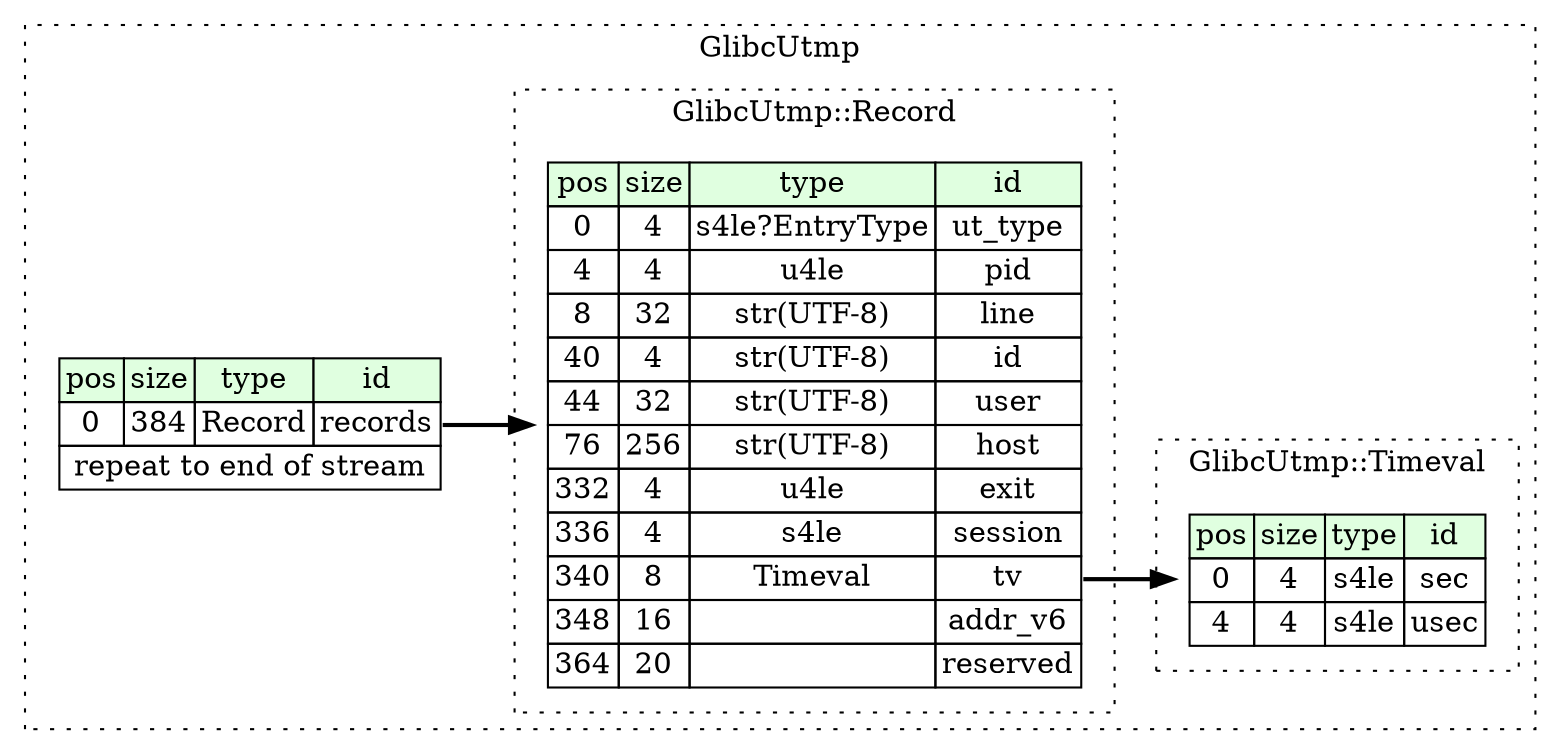 digraph {
	rankdir=LR;
	node [shape=plaintext];
	subgraph cluster__glibc_utmp {
		label="GlibcUtmp";
		graph[style=dotted];

		glibc_utmp__seq [label=<<TABLE BORDER="0" CELLBORDER="1" CELLSPACING="0">
			<TR><TD BGCOLOR="#E0FFE0">pos</TD><TD BGCOLOR="#E0FFE0">size</TD><TD BGCOLOR="#E0FFE0">type</TD><TD BGCOLOR="#E0FFE0">id</TD></TR>
			<TR><TD PORT="records_pos">0</TD><TD PORT="records_size">384</TD><TD>Record</TD><TD PORT="records_type">records</TD></TR>
			<TR><TD COLSPAN="4" PORT="records__repeat">repeat to end of stream</TD></TR>
		</TABLE>>];
		subgraph cluster__record {
			label="GlibcUtmp::Record";
			graph[style=dotted];

			record__seq [label=<<TABLE BORDER="0" CELLBORDER="1" CELLSPACING="0">
				<TR><TD BGCOLOR="#E0FFE0">pos</TD><TD BGCOLOR="#E0FFE0">size</TD><TD BGCOLOR="#E0FFE0">type</TD><TD BGCOLOR="#E0FFE0">id</TD></TR>
				<TR><TD PORT="ut_type_pos">0</TD><TD PORT="ut_type_size">4</TD><TD>s4le?EntryType</TD><TD PORT="ut_type_type">ut_type</TD></TR>
				<TR><TD PORT="pid_pos">4</TD><TD PORT="pid_size">4</TD><TD>u4le</TD><TD PORT="pid_type">pid</TD></TR>
				<TR><TD PORT="line_pos">8</TD><TD PORT="line_size">32</TD><TD>str(UTF-8)</TD><TD PORT="line_type">line</TD></TR>
				<TR><TD PORT="id_pos">40</TD><TD PORT="id_size">4</TD><TD>str(UTF-8)</TD><TD PORT="id_type">id</TD></TR>
				<TR><TD PORT="user_pos">44</TD><TD PORT="user_size">32</TD><TD>str(UTF-8)</TD><TD PORT="user_type">user</TD></TR>
				<TR><TD PORT="host_pos">76</TD><TD PORT="host_size">256</TD><TD>str(UTF-8)</TD><TD PORT="host_type">host</TD></TR>
				<TR><TD PORT="exit_pos">332</TD><TD PORT="exit_size">4</TD><TD>u4le</TD><TD PORT="exit_type">exit</TD></TR>
				<TR><TD PORT="session_pos">336</TD><TD PORT="session_size">4</TD><TD>s4le</TD><TD PORT="session_type">session</TD></TR>
				<TR><TD PORT="tv_pos">340</TD><TD PORT="tv_size">8</TD><TD>Timeval</TD><TD PORT="tv_type">tv</TD></TR>
				<TR><TD PORT="addr_v6_pos">348</TD><TD PORT="addr_v6_size">16</TD><TD></TD><TD PORT="addr_v6_type">addr_v6</TD></TR>
				<TR><TD PORT="reserved_pos">364</TD><TD PORT="reserved_size">20</TD><TD></TD><TD PORT="reserved_type">reserved</TD></TR>
			</TABLE>>];
		}
		subgraph cluster__timeval {
			label="GlibcUtmp::Timeval";
			graph[style=dotted];

			timeval__seq [label=<<TABLE BORDER="0" CELLBORDER="1" CELLSPACING="0">
				<TR><TD BGCOLOR="#E0FFE0">pos</TD><TD BGCOLOR="#E0FFE0">size</TD><TD BGCOLOR="#E0FFE0">type</TD><TD BGCOLOR="#E0FFE0">id</TD></TR>
				<TR><TD PORT="sec_pos">0</TD><TD PORT="sec_size">4</TD><TD>s4le</TD><TD PORT="sec_type">sec</TD></TR>
				<TR><TD PORT="usec_pos">4</TD><TD PORT="usec_size">4</TD><TD>s4le</TD><TD PORT="usec_type">usec</TD></TR>
			</TABLE>>];
		}
	}
	glibc_utmp__seq:records_type -> record__seq [style=bold];
	record__seq:tv_type -> timeval__seq [style=bold];
}
